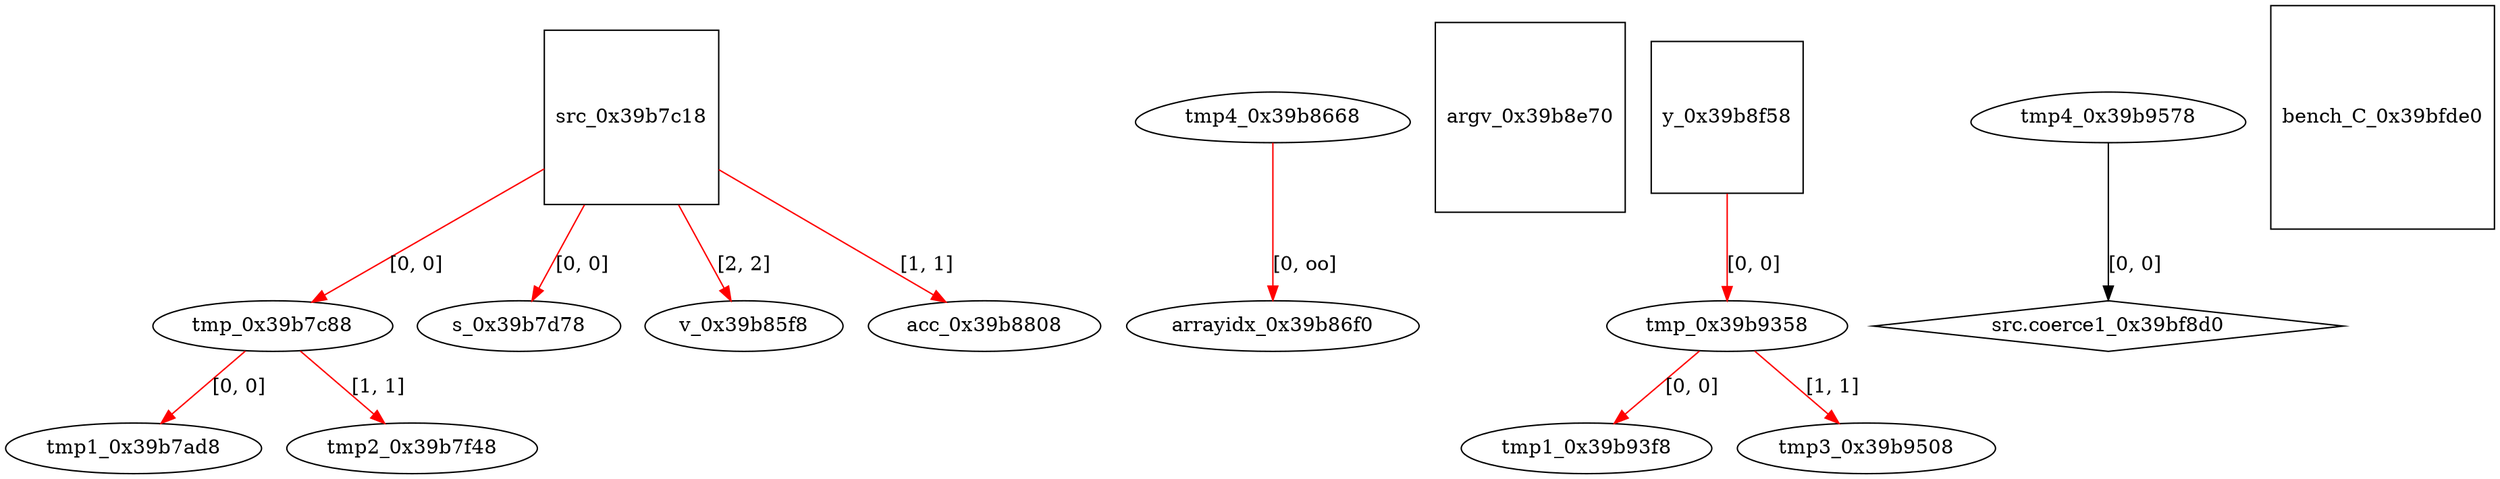 digraph grafico {
"tmp1_0x39b7ad8" [shape=ellipse];
"tmp_0x39b7c88" -> "tmp1_0x39b7ad8" [label="[0, 0]",color=red];
"src_0x39b7c18" [shape=square];
"tmp_0x39b7c88" [shape=ellipse];
"src_0x39b7c18" -> "tmp_0x39b7c88" [label="[0, 0]",color=red];
"s_0x39b7d78" [shape=ellipse];
"src_0x39b7c18" -> "s_0x39b7d78" [label="[0, 0]",color=red];
"tmp2_0x39b7f48" [shape=ellipse];
"tmp_0x39b7c88" -> "tmp2_0x39b7f48" [label="[1, 1]",color=red];
"v_0x39b85f8" [shape=ellipse];
"src_0x39b7c18" -> "v_0x39b85f8" [label="[2, 2]",color=red];
"tmp4_0x39b8668" [shape=egg];
"arrayidx_0x39b86f0" [shape=ellipse];
"tmp4_0x39b8668" -> "arrayidx_0x39b86f0" [label="[0, oo]",color=red];
"acc_0x39b8808" [shape=ellipse];
"src_0x39b7c18" -> "acc_0x39b8808" [label="[1, 1]",color=red];
"argv_0x39b8e70" [shape=square];
"y_0x39b8f58" [shape=square];
"tmp_0x39b9358" [shape=ellipse];
"y_0x39b8f58" -> "tmp_0x39b9358" [label="[0, 0]",color=red];
"tmp1_0x39b93f8" [shape=ellipse];
"tmp_0x39b9358" -> "tmp1_0x39b93f8" [label="[0, 0]",color=red];
"tmp3_0x39b9508" [shape=ellipse];
"tmp_0x39b9358" -> "tmp3_0x39b9508" [label="[1, 1]",color=red];
"tmp4_0x39b9578" [shape=egg];
"src.coerce1_0x39bf8d0" [shape=diamond];
"tmp4_0x39b9578" -> "src.coerce1_0x39bf8d0" [label="[0, 0]"];
"bench_C_0x39bfde0" [shape=square];
}